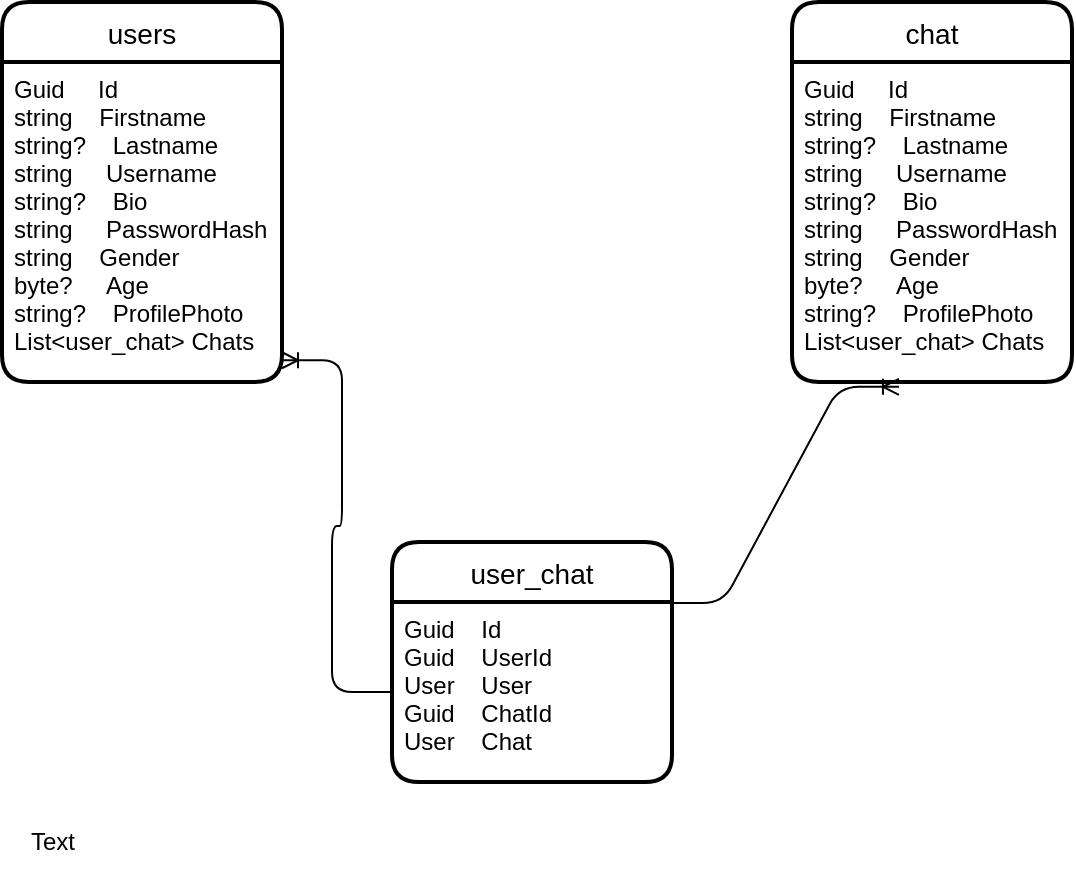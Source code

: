 <mxfile>
    <diagram id="yZfw5un2nrPiN0kNULLW" name="Page-1">
        <mxGraphModel dx="650" dy="528" grid="1" gridSize="10" guides="1" tooltips="1" connect="1" arrows="1" fold="1" page="1" pageScale="1" pageWidth="850" pageHeight="1100" math="0" shadow="0">
            <root>
                <mxCell id="0"/>
                <mxCell id="1" parent="0"/>
                <mxCell id="2" value="Text" style="text;html=1;align=center;verticalAlign=middle;resizable=0;points=[];autosize=1;strokeColor=none;fillColor=none;" vertex="1" parent="1">
                    <mxGeometry x="245" y="545" width="50" height="30" as="geometry"/>
                </mxCell>
                <mxCell id="3" value="users" style="swimlane;childLayout=stackLayout;horizontal=1;startSize=30;horizontalStack=0;rounded=1;fontSize=14;fontStyle=0;strokeWidth=2;resizeParent=0;resizeLast=1;shadow=0;dashed=0;align=center;" vertex="1" parent="1">
                    <mxGeometry x="245" y="140" width="140" height="190" as="geometry"/>
                </mxCell>
                <mxCell id="4" value="Guid     Id&#10;string    Firstname&#10;string?    Lastname&#10;string     Username&#10;string?    Bio&#10;string     PasswordHash&#10;string    Gender&#10;byte?     Age&#10;string?    ProfilePhoto&#10;List&lt;user_chat&gt; Chats&#10;&#10;&#10;" style="align=left;strokeColor=none;fillColor=none;spacingLeft=4;fontSize=12;verticalAlign=top;resizable=0;rotatable=0;part=1;" vertex="1" parent="3">
                    <mxGeometry y="30" width="140" height="160" as="geometry"/>
                </mxCell>
                <mxCell id="6" value="user_chat" style="swimlane;childLayout=stackLayout;horizontal=1;startSize=30;horizontalStack=0;rounded=1;fontSize=14;fontStyle=0;strokeWidth=2;resizeParent=0;resizeLast=1;shadow=0;dashed=0;align=center;" vertex="1" parent="1">
                    <mxGeometry x="440" y="410" width="140" height="120" as="geometry"/>
                </mxCell>
                <mxCell id="7" value="Guid    Id&#10;Guid    UserId&#10;User    User&#10;Guid    ChatId&#10;User    Chat" style="align=left;strokeColor=none;fillColor=none;spacingLeft=4;fontSize=12;verticalAlign=top;resizable=0;rotatable=0;part=1;" vertex="1" parent="6">
                    <mxGeometry y="30" width="140" height="90" as="geometry"/>
                </mxCell>
                <mxCell id="8" value="chat" style="swimlane;childLayout=stackLayout;horizontal=1;startSize=30;horizontalStack=0;rounded=1;fontSize=14;fontStyle=0;strokeWidth=2;resizeParent=0;resizeLast=1;shadow=0;dashed=0;align=center;" vertex="1" parent="1">
                    <mxGeometry x="640" y="140" width="140" height="190" as="geometry"/>
                </mxCell>
                <mxCell id="9" value="Guid     Id&#10;string    Firstname&#10;string?    Lastname&#10;string     Username&#10;string?    Bio&#10;string     PasswordHash&#10;string    Gender&#10;byte?     Age&#10;string?    ProfilePhoto&#10;List&lt;user_chat&gt; Chats&#10;&#10;&#10;" style="align=left;strokeColor=none;fillColor=none;spacingLeft=4;fontSize=12;verticalAlign=top;resizable=0;rotatable=0;part=1;" vertex="1" parent="8">
                    <mxGeometry y="30" width="140" height="160" as="geometry"/>
                </mxCell>
                <mxCell id="11" value="" style="edgeStyle=entityRelationEdgeStyle;fontSize=12;html=1;endArrow=ERoneToMany;exitX=0.967;exitY=0.006;exitDx=0;exitDy=0;exitPerimeter=0;entryX=0.382;entryY=1.015;entryDx=0;entryDy=0;entryPerimeter=0;" edge="1" parent="1" source="7" target="9">
                    <mxGeometry width="100" height="100" relative="1" as="geometry">
                        <mxPoint x="470" y="350" as="sourcePoint"/>
                        <mxPoint x="570" y="250" as="targetPoint"/>
                    </mxGeometry>
                </mxCell>
                <mxCell id="12" value="" style="edgeStyle=entityRelationEdgeStyle;fontSize=12;html=1;endArrow=ERoneToMany;entryX=1;entryY=0.932;entryDx=0;entryDy=0;entryPerimeter=0;" edge="1" parent="1" source="7" target="4">
                    <mxGeometry width="100" height="100" relative="1" as="geometry">
                        <mxPoint x="470" y="350" as="sourcePoint"/>
                        <mxPoint x="570" y="250" as="targetPoint"/>
                    </mxGeometry>
                </mxCell>
            </root>
        </mxGraphModel>
    </diagram>
</mxfile>